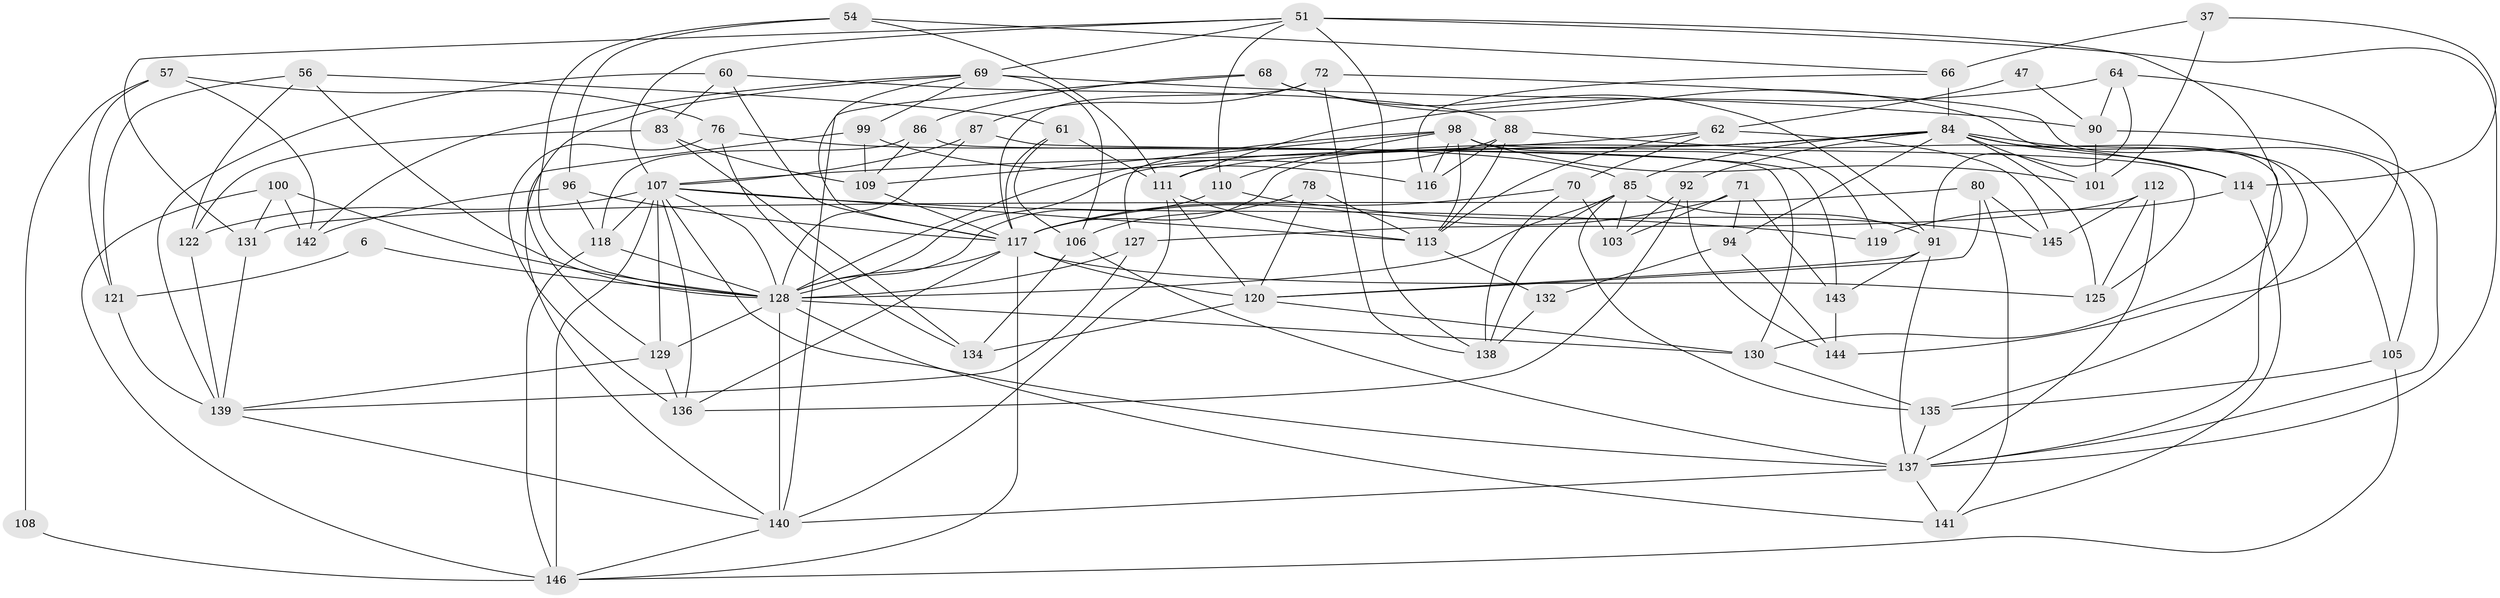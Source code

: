 // original degree distribution, {4: 1.0}
// Generated by graph-tools (version 1.1) at 2025/56/03/09/25 04:56:45]
// undirected, 73 vertices, 186 edges
graph export_dot {
graph [start="1"]
  node [color=gray90,style=filled];
  6;
  37;
  47;
  51 [super="+11+29"];
  54;
  56;
  57;
  60;
  61;
  62 [super="+39"];
  64;
  66 [super="+32"];
  68;
  69 [super="+65"];
  70;
  71;
  72;
  76;
  78;
  80;
  83;
  84 [super="+82+34"];
  85 [super="+30+43"];
  86;
  87;
  88 [super="+26"];
  90 [super="+21"];
  91 [super="+44"];
  92;
  94;
  96;
  98 [super="+81"];
  99;
  100;
  101;
  103;
  105;
  106 [super="+75"];
  107 [super="+89"];
  108;
  109 [super="+40"];
  110;
  111 [super="+48"];
  112;
  113 [super="+49+102"];
  114 [super="+104"];
  116;
  117 [super="+59+27+46+79"];
  118 [super="+35"];
  119;
  120 [super="+42+95"];
  121 [super="+2"];
  122;
  125;
  127;
  128 [super="+8+23+24+93+55+63+74"];
  129 [super="+25"];
  130 [super="+36"];
  131;
  132;
  134;
  135 [super="+115"];
  136 [super="+18"];
  137 [super="+7+123+58+45"];
  138 [super="+33"];
  139 [super="+67"];
  140 [super="+97+126"];
  141;
  142;
  143;
  144;
  145;
  146 [super="+53+133+124"];
  6 -- 121 [weight=2];
  6 -- 128 [weight=2];
  37 -- 101;
  37 -- 66 [weight=2];
  37 -- 114;
  47 -- 90 [weight=2];
  47 -- 62 [weight=2];
  51 -- 131;
  51 -- 138;
  51 -- 110;
  51 -- 137;
  51 -- 130 [weight=2];
  51 -- 69;
  51 -- 107;
  54 -- 96;
  54 -- 128;
  54 -- 66;
  54 -- 111;
  56 -- 61;
  56 -- 122;
  56 -- 121;
  56 -- 128;
  57 -- 108;
  57 -- 76;
  57 -- 142;
  57 -- 121;
  60 -- 83;
  60 -- 139;
  60 -- 117;
  60 -- 88;
  61 -- 111;
  61 -- 106;
  61 -- 117;
  62 -- 145;
  62 -- 70;
  62 -- 113;
  62 -- 107;
  64 -- 91;
  64 -- 144;
  64 -- 90;
  64 -- 111;
  66 -- 116;
  66 -- 84 [weight=2];
  68 -- 135;
  68 -- 86;
  68 -- 91;
  68 -- 140;
  69 -- 99;
  69 -- 90;
  69 -- 106 [weight=2];
  69 -- 140;
  69 -- 142;
  69 -- 117;
  70 -- 117;
  70 -- 103;
  70 -- 138;
  71 -- 143;
  71 -- 94;
  71 -- 103;
  71 -- 117;
  72 -- 105;
  72 -- 87;
  72 -- 138;
  72 -- 117;
  76 -- 134;
  76 -- 136;
  76 -- 85;
  78 -- 113 [weight=2];
  78 -- 106;
  78 -- 120;
  80 -- 131;
  80 -- 145;
  80 -- 141;
  80 -- 120;
  83 -- 122;
  83 -- 134;
  83 -- 109;
  84 -- 101;
  84 -- 85;
  84 -- 117;
  84 -- 105;
  84 -- 94;
  84 -- 128;
  84 -- 137;
  84 -- 111 [weight=2];
  84 -- 114;
  84 -- 92;
  84 -- 125;
  85 -- 128;
  85 -- 103;
  85 -- 135 [weight=2];
  85 -- 138;
  85 -- 91;
  86 -- 118;
  86 -- 130;
  86 -- 109;
  87 -- 143;
  87 -- 128;
  87 -- 107;
  88 -- 114;
  88 -- 113 [weight=2];
  88 -- 116;
  88 -- 128;
  90 -- 101;
  90 -- 137;
  91 -- 120;
  91 -- 137;
  91 -- 143;
  92 -- 103;
  92 -- 144;
  92 -- 136;
  94 -- 132;
  94 -- 144;
  96 -- 142;
  96 -- 117;
  96 -- 118;
  98 -- 109;
  98 -- 116;
  98 -- 110;
  98 -- 101;
  98 -- 119;
  98 -- 125;
  98 -- 127;
  98 -- 113;
  99 -- 109;
  99 -- 116;
  99 -- 129;
  100 -- 142;
  100 -- 131;
  100 -- 128;
  100 -- 146;
  105 -- 146;
  105 -- 135;
  106 -- 134;
  106 -- 137;
  107 -- 113 [weight=3];
  107 -- 129;
  107 -- 136;
  107 -- 137;
  107 -- 119;
  107 -- 118 [weight=2];
  107 -- 122;
  107 -- 128;
  107 -- 146 [weight=2];
  108 -- 146 [weight=3];
  109 -- 117 [weight=2];
  110 -- 128;
  110 -- 145;
  111 -- 140;
  111 -- 113 [weight=2];
  111 -- 120 [weight=2];
  112 -- 127;
  112 -- 145;
  112 -- 125;
  112 -- 137;
  113 -- 132;
  114 -- 119 [weight=2];
  114 -- 141;
  117 -- 136;
  117 -- 125;
  117 -- 128 [weight=3];
  117 -- 146 [weight=2];
  117 -- 120;
  118 -- 146;
  118 -- 128;
  120 -- 134;
  120 -- 130;
  121 -- 139 [weight=2];
  122 -- 139;
  127 -- 139;
  127 -- 128;
  128 -- 140 [weight=3];
  128 -- 130;
  128 -- 141;
  128 -- 129;
  129 -- 136 [weight=2];
  129 -- 139;
  130 -- 135;
  131 -- 139;
  132 -- 138 [weight=2];
  135 -- 137;
  137 -- 141;
  137 -- 140 [weight=3];
  139 -- 140;
  140 -- 146 [weight=2];
  143 -- 144;
}
